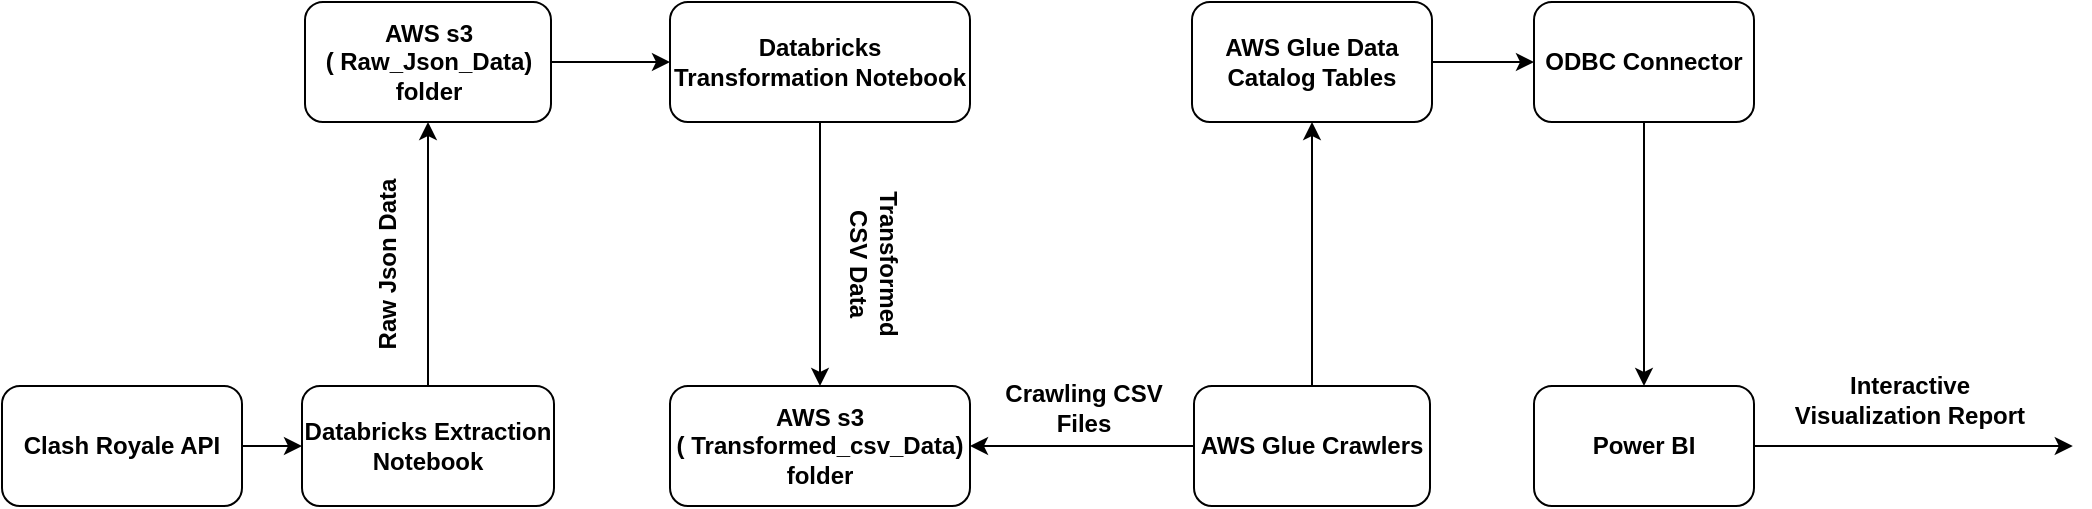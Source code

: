 <mxfile version="24.4.8" type="device">
  <diagram name="Page-1" id="mL8viWGrzA9fMk0VE5Cm">
    <mxGraphModel dx="1050" dy="522" grid="0" gridSize="10" guides="1" tooltips="1" connect="1" arrows="1" fold="1" page="1" pageScale="1" pageWidth="1654" pageHeight="2336" math="0" shadow="0">
      <root>
        <mxCell id="0" />
        <mxCell id="1" parent="0" />
        <mxCell id="tAokP68bowRmvEg5WWM1-7" style="edgeStyle=orthogonalEdgeStyle;rounded=0;orthogonalLoop=1;jettySize=auto;html=1;exitX=1;exitY=0.5;exitDx=0;exitDy=0;" edge="1" parent="1" source="tAokP68bowRmvEg5WWM1-1" target="tAokP68bowRmvEg5WWM1-2">
          <mxGeometry relative="1" as="geometry" />
        </mxCell>
        <mxCell id="tAokP68bowRmvEg5WWM1-1" value="Clash Royale API" style="rounded=1;whiteSpace=wrap;html=1;fontStyle=1" vertex="1" parent="1">
          <mxGeometry x="6" y="272" width="120" height="60" as="geometry" />
        </mxCell>
        <mxCell id="tAokP68bowRmvEg5WWM1-29" style="edgeStyle=orthogonalEdgeStyle;rounded=0;orthogonalLoop=1;jettySize=auto;html=1;exitX=0.5;exitY=0;exitDx=0;exitDy=0;entryX=0.5;entryY=1;entryDx=0;entryDy=0;" edge="1" parent="1" source="tAokP68bowRmvEg5WWM1-2" target="tAokP68bowRmvEg5WWM1-6">
          <mxGeometry relative="1" as="geometry" />
        </mxCell>
        <mxCell id="tAokP68bowRmvEg5WWM1-2" value="Databricks Extraction Notebook" style="rounded=1;whiteSpace=wrap;html=1;fontStyle=1" vertex="1" parent="1">
          <mxGeometry x="156" y="272" width="126" height="60" as="geometry" />
        </mxCell>
        <mxCell id="tAokP68bowRmvEg5WWM1-33" style="edgeStyle=orthogonalEdgeStyle;rounded=0;orthogonalLoop=1;jettySize=auto;html=1;exitX=0.5;exitY=1;exitDx=0;exitDy=0;entryX=0.5;entryY=0;entryDx=0;entryDy=0;" edge="1" parent="1" source="tAokP68bowRmvEg5WWM1-3" target="tAokP68bowRmvEg5WWM1-19">
          <mxGeometry relative="1" as="geometry" />
        </mxCell>
        <mxCell id="tAokP68bowRmvEg5WWM1-3" value="ODBC Connector" style="rounded=1;whiteSpace=wrap;html=1;fontStyle=1" vertex="1" parent="1">
          <mxGeometry x="772" y="80" width="110" height="60" as="geometry" />
        </mxCell>
        <mxCell id="tAokP68bowRmvEg5WWM1-16" style="edgeStyle=orthogonalEdgeStyle;rounded=0;orthogonalLoop=1;jettySize=auto;html=1;exitX=0;exitY=0.5;exitDx=0;exitDy=0;entryX=1;entryY=0.5;entryDx=0;entryDy=0;" edge="1" parent="1" source="tAokP68bowRmvEg5WWM1-4" target="tAokP68bowRmvEg5WWM1-13">
          <mxGeometry relative="1" as="geometry">
            <mxPoint x="725" y="130" as="targetPoint" />
          </mxGeometry>
        </mxCell>
        <mxCell id="tAokP68bowRmvEg5WWM1-32" style="edgeStyle=orthogonalEdgeStyle;rounded=0;orthogonalLoop=1;jettySize=auto;html=1;exitX=0.5;exitY=0;exitDx=0;exitDy=0;entryX=0.5;entryY=1;entryDx=0;entryDy=0;" edge="1" parent="1" source="tAokP68bowRmvEg5WWM1-4" target="tAokP68bowRmvEg5WWM1-5">
          <mxGeometry relative="1" as="geometry" />
        </mxCell>
        <mxCell id="tAokP68bowRmvEg5WWM1-4" value="AWS Glue Crawlers" style="rounded=1;whiteSpace=wrap;html=1;fontStyle=1" vertex="1" parent="1">
          <mxGeometry x="602" y="272" width="118" height="60" as="geometry" />
        </mxCell>
        <mxCell id="tAokP68bowRmvEg5WWM1-37" style="edgeStyle=orthogonalEdgeStyle;rounded=0;orthogonalLoop=1;jettySize=auto;html=1;exitX=1;exitY=0.5;exitDx=0;exitDy=0;entryX=0;entryY=0.5;entryDx=0;entryDy=0;" edge="1" parent="1" source="tAokP68bowRmvEg5WWM1-5" target="tAokP68bowRmvEg5WWM1-3">
          <mxGeometry relative="1" as="geometry" />
        </mxCell>
        <mxCell id="tAokP68bowRmvEg5WWM1-5" value="AWS Glue Data Catalog Tables" style="rounded=1;whiteSpace=wrap;html=1;fontStyle=1" vertex="1" parent="1">
          <mxGeometry x="601" y="80" width="120" height="60" as="geometry" />
        </mxCell>
        <mxCell id="tAokP68bowRmvEg5WWM1-30" style="edgeStyle=orthogonalEdgeStyle;rounded=0;orthogonalLoop=1;jettySize=auto;html=1;exitX=1;exitY=0.5;exitDx=0;exitDy=0;entryX=0;entryY=0.5;entryDx=0;entryDy=0;" edge="1" parent="1" source="tAokP68bowRmvEg5WWM1-6" target="tAokP68bowRmvEg5WWM1-8">
          <mxGeometry relative="1" as="geometry" />
        </mxCell>
        <mxCell id="tAokP68bowRmvEg5WWM1-6" value="AWS s3&lt;div&gt;( Raw_Json_Data) folder&lt;/div&gt;" style="rounded=1;whiteSpace=wrap;html=1;fontStyle=1" vertex="1" parent="1">
          <mxGeometry x="157.5" y="80" width="123" height="60" as="geometry" />
        </mxCell>
        <mxCell id="tAokP68bowRmvEg5WWM1-36" style="edgeStyle=orthogonalEdgeStyle;rounded=0;orthogonalLoop=1;jettySize=auto;html=1;exitX=0.5;exitY=1;exitDx=0;exitDy=0;entryX=0.5;entryY=0;entryDx=0;entryDy=0;" edge="1" parent="1" source="tAokP68bowRmvEg5WWM1-8" target="tAokP68bowRmvEg5WWM1-13">
          <mxGeometry relative="1" as="geometry" />
        </mxCell>
        <mxCell id="tAokP68bowRmvEg5WWM1-8" value="Databricks Transformation Notebook" style="rounded=1;whiteSpace=wrap;html=1;fontStyle=1" vertex="1" parent="1">
          <mxGeometry x="340" y="80" width="150" height="60" as="geometry" />
        </mxCell>
        <mxCell id="tAokP68bowRmvEg5WWM1-35" style="edgeStyle=orthogonalEdgeStyle;rounded=0;orthogonalLoop=1;jettySize=auto;html=1;exitX=1;exitY=0.5;exitDx=0;exitDy=0;" edge="1" parent="1" source="tAokP68bowRmvEg5WWM1-13">
          <mxGeometry relative="1" as="geometry">
            <mxPoint x="480" y="302" as="targetPoint" />
          </mxGeometry>
        </mxCell>
        <mxCell id="tAokP68bowRmvEg5WWM1-13" value="AWS s3&lt;div&gt;( Transformed_csv_Data) folder&lt;/div&gt;" style="rounded=1;whiteSpace=wrap;html=1;fontStyle=1" vertex="1" parent="1">
          <mxGeometry x="340" y="272" width="150" height="60" as="geometry" />
        </mxCell>
        <mxCell id="tAokP68bowRmvEg5WWM1-34" style="edgeStyle=orthogonalEdgeStyle;rounded=0;orthogonalLoop=1;jettySize=auto;html=1;exitX=1;exitY=0.5;exitDx=0;exitDy=0;" edge="1" parent="1" source="tAokP68bowRmvEg5WWM1-19">
          <mxGeometry relative="1" as="geometry">
            <mxPoint x="1041.4" y="302" as="targetPoint" />
          </mxGeometry>
        </mxCell>
        <mxCell id="tAokP68bowRmvEg5WWM1-19" value="Power BI" style="rounded=1;whiteSpace=wrap;html=1;fontStyle=1" vertex="1" parent="1">
          <mxGeometry x="772" y="272" width="110" height="60" as="geometry" />
        </mxCell>
        <mxCell id="tAokP68bowRmvEg5WWM1-24" value="Raw Json Data" style="text;html=1;align=center;verticalAlign=middle;whiteSpace=wrap;rounded=0;rotation=-90;fontStyle=1" vertex="1" parent="1">
          <mxGeometry x="149" y="196" width="100" height="30" as="geometry" />
        </mxCell>
        <mxCell id="tAokP68bowRmvEg5WWM1-25" value="Transformed CSV Data" style="text;html=1;align=center;verticalAlign=middle;whiteSpace=wrap;rounded=0;rotation=90;fontStyle=1" vertex="1" parent="1">
          <mxGeometry x="392" y="196" width="100" height="30" as="geometry" />
        </mxCell>
        <mxCell id="tAokP68bowRmvEg5WWM1-26" value="Crawling CSV Files" style="text;html=1;align=center;verticalAlign=middle;whiteSpace=wrap;rounded=0;rotation=0;fontStyle=1" vertex="1" parent="1">
          <mxGeometry x="492" y="268" width="110" height="30" as="geometry" />
        </mxCell>
        <mxCell id="tAokP68bowRmvEg5WWM1-27" value="Interactive Visualization Report" style="text;html=1;align=center;verticalAlign=middle;whiteSpace=wrap;rounded=0;fontStyle=1" vertex="1" parent="1">
          <mxGeometry x="900" y="264" width="120" height="30" as="geometry" />
        </mxCell>
      </root>
    </mxGraphModel>
  </diagram>
</mxfile>
